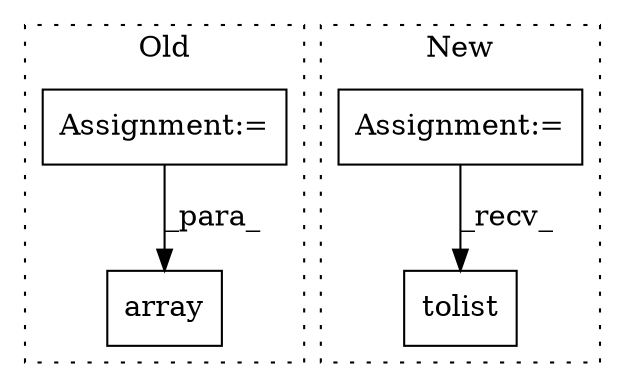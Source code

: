 digraph G {
subgraph cluster0 {
1 [label="array" a="32" s="1609,1715" l="17,-5" shape="box"];
3 [label="Assignment:=" a="7" s="1687" l="20" shape="box"];
label = "Old";
style="dotted";
}
subgraph cluster1 {
2 [label="tolist" a="32" s="1421" l="8" shape="box"];
4 [label="Assignment:=" a="7" s="1222" l="1" shape="box"];
label = "New";
style="dotted";
}
3 -> 1 [label="_para_"];
4 -> 2 [label="_recv_"];
}